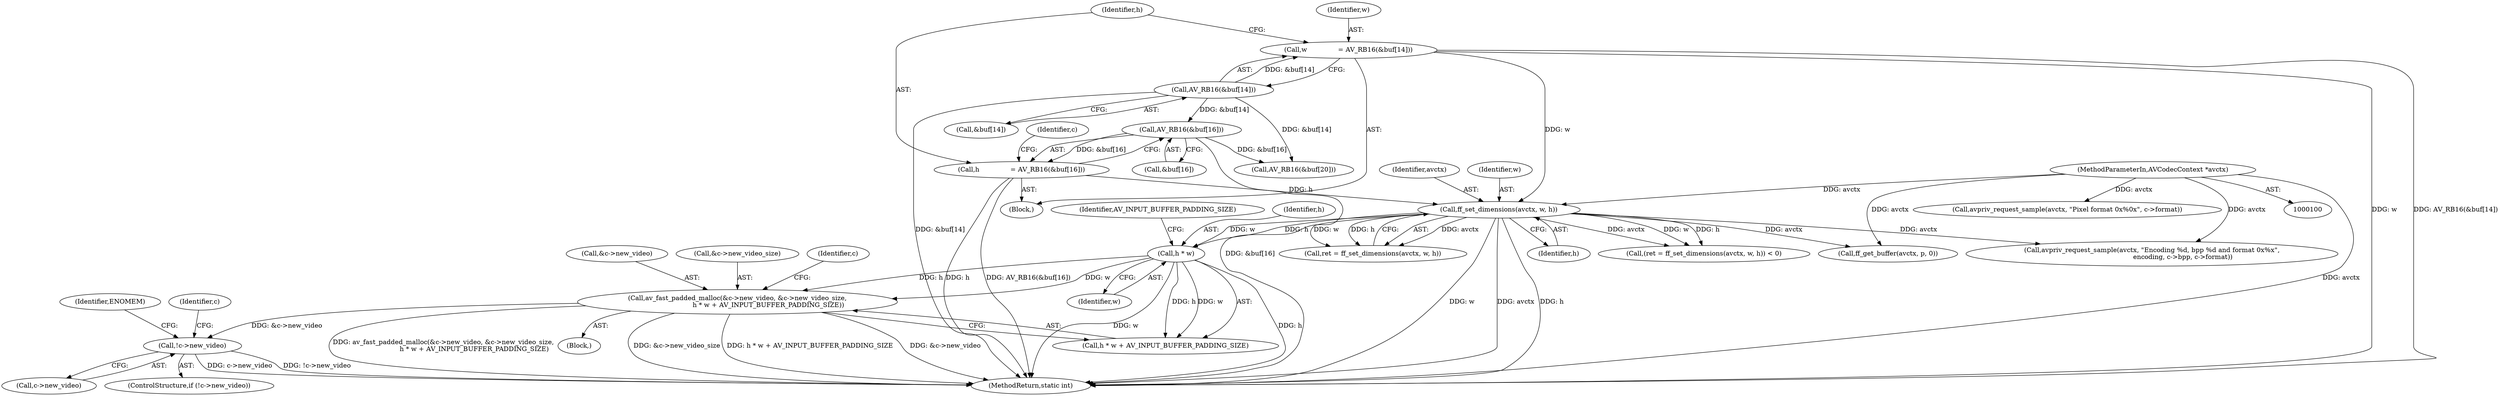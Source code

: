 digraph "0_FFmpeg_e1b60aad77c27ed5d4dfc11e5e6a05a38c70489d@API" {
"1000451" [label="(Call,av_fast_padded_malloc(&c->new_video, &c->new_video_size,\n                              h * w + AV_INPUT_BUFFER_PADDING_SIZE))"];
"1000461" [label="(Call,h * w)"];
"1000270" [label="(Call,ff_set_dimensions(avctx, w, h))"];
"1000101" [label="(MethodParameterIn,AVCodecContext *avctx)"];
"1000154" [label="(Call,w               = AV_RB16(&buf[14]))"];
"1000156" [label="(Call,AV_RB16(&buf[14]))"];
"1000161" [label="(Call,h               = AV_RB16(&buf[16]))"];
"1000163" [label="(Call,AV_RB16(&buf[16]))"];
"1000466" [label="(Call,!c->new_video)"];
"1000476" [label="(Identifier,c)"];
"1000450" [label="(Block,)"];
"1000465" [label="(ControlStructure,if (!c->new_video))"];
"1000161" [label="(Call,h               = AV_RB16(&buf[16]))"];
"1000420" [label="(Call,avpriv_request_sample(avctx, \"Encoding %d, bpp %d and format 0x%x\",\n                              encoding, c->bpp, c->format))"];
"1000467" [label="(Call,c->new_video)"];
"1000101" [label="(MethodParameterIn,AVCodecContext *avctx)"];
"1000460" [label="(Call,h * w + AV_INPUT_BUFFER_PADDING_SIZE)"];
"1000170" [label="(Identifier,c)"];
"1000154" [label="(Call,w               = AV_RB16(&buf[14]))"];
"1000452" [label="(Call,&c->new_video)"];
"1000163" [label="(Call,AV_RB16(&buf[16]))"];
"1000164" [label="(Call,&buf[16])"];
"1000456" [label="(Call,&c->new_video_size)"];
"1000464" [label="(Identifier,AV_INPUT_BUFFER_PADDING_SIZE)"];
"1000155" [label="(Identifier,w)"];
"1000468" [label="(Identifier,c)"];
"1000162" [label="(Identifier,h)"];
"1000258" [label="(Call,avpriv_request_sample(avctx, \"Pixel format 0x%0x\", c->format))"];
"1000273" [label="(Identifier,h)"];
"1000461" [label="(Call,h * w)"];
"1000271" [label="(Identifier,avctx)"];
"1000105" [label="(Block,)"];
"1000463" [label="(Identifier,w)"];
"1000267" [label="(Call,(ret = ff_set_dimensions(avctx, w, h)) < 0)"];
"1000508" [label="(MethodReturn,static int)"];
"1000268" [label="(Call,ret = ff_set_dimensions(avctx, w, h))"];
"1000472" [label="(Identifier,ENOMEM)"];
"1000157" [label="(Call,&buf[14])"];
"1000466" [label="(Call,!c->new_video)"];
"1000436" [label="(Call,ff_get_buffer(avctx, p, 0))"];
"1000179" [label="(Call,AV_RB16(&buf[20]))"];
"1000156" [label="(Call,AV_RB16(&buf[14]))"];
"1000451" [label="(Call,av_fast_padded_malloc(&c->new_video, &c->new_video_size,\n                              h * w + AV_INPUT_BUFFER_PADDING_SIZE))"];
"1000462" [label="(Identifier,h)"];
"1000270" [label="(Call,ff_set_dimensions(avctx, w, h))"];
"1000272" [label="(Identifier,w)"];
"1000451" -> "1000450"  [label="AST: "];
"1000451" -> "1000460"  [label="CFG: "];
"1000452" -> "1000451"  [label="AST: "];
"1000456" -> "1000451"  [label="AST: "];
"1000460" -> "1000451"  [label="AST: "];
"1000468" -> "1000451"  [label="CFG: "];
"1000451" -> "1000508"  [label="DDG: h * w + AV_INPUT_BUFFER_PADDING_SIZE"];
"1000451" -> "1000508"  [label="DDG: &c->new_video"];
"1000451" -> "1000508"  [label="DDG: av_fast_padded_malloc(&c->new_video, &c->new_video_size,\n                              h * w + AV_INPUT_BUFFER_PADDING_SIZE)"];
"1000451" -> "1000508"  [label="DDG: &c->new_video_size"];
"1000461" -> "1000451"  [label="DDG: h"];
"1000461" -> "1000451"  [label="DDG: w"];
"1000451" -> "1000466"  [label="DDG: &c->new_video"];
"1000461" -> "1000460"  [label="AST: "];
"1000461" -> "1000463"  [label="CFG: "];
"1000462" -> "1000461"  [label="AST: "];
"1000463" -> "1000461"  [label="AST: "];
"1000464" -> "1000461"  [label="CFG: "];
"1000461" -> "1000508"  [label="DDG: w"];
"1000461" -> "1000508"  [label="DDG: h"];
"1000461" -> "1000460"  [label="DDG: h"];
"1000461" -> "1000460"  [label="DDG: w"];
"1000270" -> "1000461"  [label="DDG: h"];
"1000270" -> "1000461"  [label="DDG: w"];
"1000270" -> "1000268"  [label="AST: "];
"1000270" -> "1000273"  [label="CFG: "];
"1000271" -> "1000270"  [label="AST: "];
"1000272" -> "1000270"  [label="AST: "];
"1000273" -> "1000270"  [label="AST: "];
"1000268" -> "1000270"  [label="CFG: "];
"1000270" -> "1000508"  [label="DDG: h"];
"1000270" -> "1000508"  [label="DDG: w"];
"1000270" -> "1000508"  [label="DDG: avctx"];
"1000270" -> "1000267"  [label="DDG: avctx"];
"1000270" -> "1000267"  [label="DDG: w"];
"1000270" -> "1000267"  [label="DDG: h"];
"1000270" -> "1000268"  [label="DDG: avctx"];
"1000270" -> "1000268"  [label="DDG: w"];
"1000270" -> "1000268"  [label="DDG: h"];
"1000101" -> "1000270"  [label="DDG: avctx"];
"1000154" -> "1000270"  [label="DDG: w"];
"1000161" -> "1000270"  [label="DDG: h"];
"1000270" -> "1000420"  [label="DDG: avctx"];
"1000270" -> "1000436"  [label="DDG: avctx"];
"1000101" -> "1000100"  [label="AST: "];
"1000101" -> "1000508"  [label="DDG: avctx"];
"1000101" -> "1000258"  [label="DDG: avctx"];
"1000101" -> "1000420"  [label="DDG: avctx"];
"1000101" -> "1000436"  [label="DDG: avctx"];
"1000154" -> "1000105"  [label="AST: "];
"1000154" -> "1000156"  [label="CFG: "];
"1000155" -> "1000154"  [label="AST: "];
"1000156" -> "1000154"  [label="AST: "];
"1000162" -> "1000154"  [label="CFG: "];
"1000154" -> "1000508"  [label="DDG: w"];
"1000154" -> "1000508"  [label="DDG: AV_RB16(&buf[14])"];
"1000156" -> "1000154"  [label="DDG: &buf[14]"];
"1000156" -> "1000157"  [label="CFG: "];
"1000157" -> "1000156"  [label="AST: "];
"1000156" -> "1000508"  [label="DDG: &buf[14]"];
"1000156" -> "1000163"  [label="DDG: &buf[14]"];
"1000156" -> "1000179"  [label="DDG: &buf[14]"];
"1000161" -> "1000105"  [label="AST: "];
"1000161" -> "1000163"  [label="CFG: "];
"1000162" -> "1000161"  [label="AST: "];
"1000163" -> "1000161"  [label="AST: "];
"1000170" -> "1000161"  [label="CFG: "];
"1000161" -> "1000508"  [label="DDG: AV_RB16(&buf[16])"];
"1000161" -> "1000508"  [label="DDG: h"];
"1000163" -> "1000161"  [label="DDG: &buf[16]"];
"1000163" -> "1000164"  [label="CFG: "];
"1000164" -> "1000163"  [label="AST: "];
"1000163" -> "1000508"  [label="DDG: &buf[16]"];
"1000163" -> "1000179"  [label="DDG: &buf[16]"];
"1000466" -> "1000465"  [label="AST: "];
"1000466" -> "1000467"  [label="CFG: "];
"1000467" -> "1000466"  [label="AST: "];
"1000472" -> "1000466"  [label="CFG: "];
"1000476" -> "1000466"  [label="CFG: "];
"1000466" -> "1000508"  [label="DDG: c->new_video"];
"1000466" -> "1000508"  [label="DDG: !c->new_video"];
}
